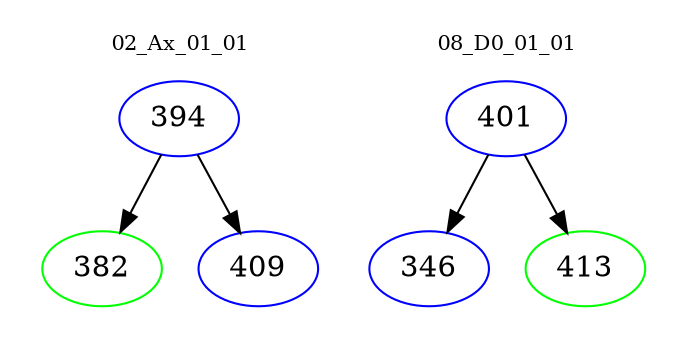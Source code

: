 digraph{
subgraph cluster_0 {
color = white
label = "02_Ax_01_01";
fontsize=10;
T0_394 [label="394", color="blue"]
T0_394 -> T0_382 [color="black"]
T0_382 [label="382", color="green"]
T0_394 -> T0_409 [color="black"]
T0_409 [label="409", color="blue"]
}
subgraph cluster_1 {
color = white
label = "08_D0_01_01";
fontsize=10;
T1_401 [label="401", color="blue"]
T1_401 -> T1_346 [color="black"]
T1_346 [label="346", color="blue"]
T1_401 -> T1_413 [color="black"]
T1_413 [label="413", color="green"]
}
}
